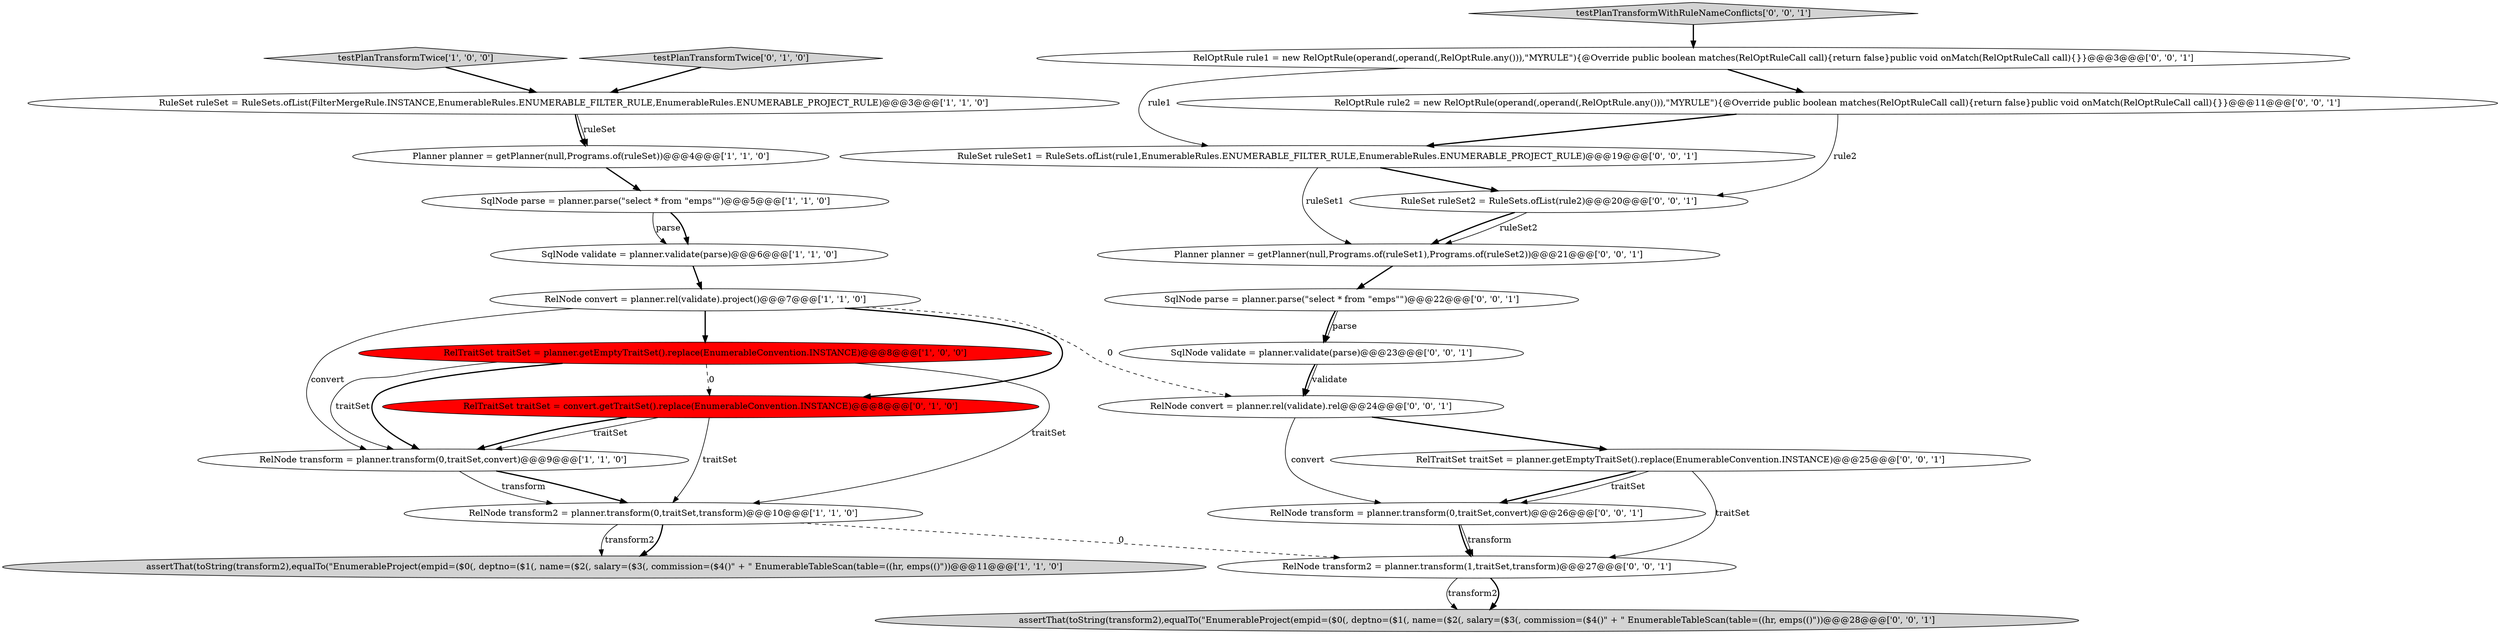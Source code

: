 digraph {
7 [style = filled, label = "RelNode convert = planner.rel(validate).project()@@@7@@@['1', '1', '0']", fillcolor = white, shape = ellipse image = "AAA0AAABBB1BBB"];
12 [style = filled, label = "SqlNode validate = planner.validate(parse)@@@23@@@['0', '0', '1']", fillcolor = white, shape = ellipse image = "AAA0AAABBB3BBB"];
22 [style = filled, label = "RuleSet ruleSet1 = RuleSets.ofList(rule1,EnumerableRules.ENUMERABLE_FILTER_RULE,EnumerableRules.ENUMERABLE_PROJECT_RULE)@@@19@@@['0', '0', '1']", fillcolor = white, shape = ellipse image = "AAA0AAABBB3BBB"];
20 [style = filled, label = "RelNode transform = planner.transform(0,traitSet,convert)@@@26@@@['0', '0', '1']", fillcolor = white, shape = ellipse image = "AAA0AAABBB3BBB"];
4 [style = filled, label = "assertThat(toString(transform2),equalTo(\"EnumerableProject(empid=($0(, deptno=($1(, name=($2(, salary=($3(, commission=($4()\" + \" EnumerableTableScan(table=((hr, emps(()\"))@@@11@@@['1', '1', '0']", fillcolor = lightgray, shape = ellipse image = "AAA0AAABBB1BBB"];
0 [style = filled, label = "RelNode transform2 = planner.transform(0,traitSet,transform)@@@10@@@['1', '1', '0']", fillcolor = white, shape = ellipse image = "AAA0AAABBB1BBB"];
3 [style = filled, label = "RelTraitSet traitSet = planner.getEmptyTraitSet().replace(EnumerableConvention.INSTANCE)@@@8@@@['1', '0', '0']", fillcolor = red, shape = ellipse image = "AAA1AAABBB1BBB"];
6 [style = filled, label = "testPlanTransformTwice['1', '0', '0']", fillcolor = lightgray, shape = diamond image = "AAA0AAABBB1BBB"];
16 [style = filled, label = "RuleSet ruleSet2 = RuleSets.ofList(rule2)@@@20@@@['0', '0', '1']", fillcolor = white, shape = ellipse image = "AAA0AAABBB3BBB"];
23 [style = filled, label = "Planner planner = getPlanner(null,Programs.of(ruleSet1),Programs.of(ruleSet2))@@@21@@@['0', '0', '1']", fillcolor = white, shape = ellipse image = "AAA0AAABBB3BBB"];
24 [style = filled, label = "SqlNode parse = planner.parse(\"select * from \"emps\"\")@@@22@@@['0', '0', '1']", fillcolor = white, shape = ellipse image = "AAA0AAABBB3BBB"];
11 [style = filled, label = "testPlanTransformTwice['0', '1', '0']", fillcolor = lightgray, shape = diamond image = "AAA0AAABBB2BBB"];
21 [style = filled, label = "testPlanTransformWithRuleNameConflicts['0', '0', '1']", fillcolor = lightgray, shape = diamond image = "AAA0AAABBB3BBB"];
8 [style = filled, label = "RelNode transform = planner.transform(0,traitSet,convert)@@@9@@@['1', '1', '0']", fillcolor = white, shape = ellipse image = "AAA0AAABBB1BBB"];
18 [style = filled, label = "assertThat(toString(transform2),equalTo(\"EnumerableProject(empid=($0(, deptno=($1(, name=($2(, salary=($3(, commission=($4()\" + \" EnumerableTableScan(table=((hr, emps(()\"))@@@28@@@['0', '0', '1']", fillcolor = lightgray, shape = ellipse image = "AAA0AAABBB3BBB"];
17 [style = filled, label = "RelNode convert = planner.rel(validate).rel@@@24@@@['0', '0', '1']", fillcolor = white, shape = ellipse image = "AAA0AAABBB3BBB"];
15 [style = filled, label = "RelOptRule rule2 = new RelOptRule(operand(,operand(,RelOptRule.any())),\"MYRULE\"){@Override public boolean matches(RelOptRuleCall call){return false}public void onMatch(RelOptRuleCall call){}}@@@11@@@['0', '0', '1']", fillcolor = white, shape = ellipse image = "AAA0AAABBB3BBB"];
10 [style = filled, label = "RelTraitSet traitSet = convert.getTraitSet().replace(EnumerableConvention.INSTANCE)@@@8@@@['0', '1', '0']", fillcolor = red, shape = ellipse image = "AAA1AAABBB2BBB"];
13 [style = filled, label = "RelNode transform2 = planner.transform(1,traitSet,transform)@@@27@@@['0', '0', '1']", fillcolor = white, shape = ellipse image = "AAA0AAABBB3BBB"];
5 [style = filled, label = "SqlNode parse = planner.parse(\"select * from \"emps\"\")@@@5@@@['1', '1', '0']", fillcolor = white, shape = ellipse image = "AAA0AAABBB1BBB"];
9 [style = filled, label = "Planner planner = getPlanner(null,Programs.of(ruleSet))@@@4@@@['1', '1', '0']", fillcolor = white, shape = ellipse image = "AAA0AAABBB1BBB"];
14 [style = filled, label = "RelOptRule rule1 = new RelOptRule(operand(,operand(,RelOptRule.any())),\"MYRULE\"){@Override public boolean matches(RelOptRuleCall call){return false}public void onMatch(RelOptRuleCall call){}}@@@3@@@['0', '0', '1']", fillcolor = white, shape = ellipse image = "AAA0AAABBB3BBB"];
19 [style = filled, label = "RelTraitSet traitSet = planner.getEmptyTraitSet().replace(EnumerableConvention.INSTANCE)@@@25@@@['0', '0', '1']", fillcolor = white, shape = ellipse image = "AAA0AAABBB3BBB"];
1 [style = filled, label = "RuleSet ruleSet = RuleSets.ofList(FilterMergeRule.INSTANCE,EnumerableRules.ENUMERABLE_FILTER_RULE,EnumerableRules.ENUMERABLE_PROJECT_RULE)@@@3@@@['1', '1', '0']", fillcolor = white, shape = ellipse image = "AAA0AAABBB1BBB"];
2 [style = filled, label = "SqlNode validate = planner.validate(parse)@@@6@@@['1', '1', '0']", fillcolor = white, shape = ellipse image = "AAA0AAABBB1BBB"];
13->18 [style = solid, label="transform2"];
24->12 [style = bold, label=""];
20->13 [style = bold, label=""];
19->13 [style = solid, label="traitSet"];
22->23 [style = solid, label="ruleSet1"];
7->10 [style = bold, label=""];
11->1 [style = bold, label=""];
22->16 [style = bold, label=""];
7->17 [style = dashed, label="0"];
19->20 [style = bold, label=""];
15->16 [style = solid, label="rule2"];
5->2 [style = solid, label="parse"];
12->17 [style = bold, label=""];
12->17 [style = solid, label="validate"];
16->23 [style = bold, label=""];
10->8 [style = solid, label="traitSet"];
20->13 [style = solid, label="transform"];
17->19 [style = bold, label=""];
7->3 [style = bold, label=""];
1->9 [style = bold, label=""];
15->22 [style = bold, label=""];
7->8 [style = solid, label="convert"];
8->0 [style = bold, label=""];
17->20 [style = solid, label="convert"];
6->1 [style = bold, label=""];
5->2 [style = bold, label=""];
23->24 [style = bold, label=""];
8->0 [style = solid, label="transform"];
10->0 [style = solid, label="traitSet"];
10->8 [style = bold, label=""];
0->4 [style = solid, label="transform2"];
16->23 [style = solid, label="ruleSet2"];
0->4 [style = bold, label=""];
3->0 [style = solid, label="traitSet"];
3->8 [style = bold, label=""];
19->20 [style = solid, label="traitSet"];
0->13 [style = dashed, label="0"];
9->5 [style = bold, label=""];
14->15 [style = bold, label=""];
3->10 [style = dashed, label="0"];
3->8 [style = solid, label="traitSet"];
1->9 [style = solid, label="ruleSet"];
14->22 [style = solid, label="rule1"];
2->7 [style = bold, label=""];
13->18 [style = bold, label=""];
21->14 [style = bold, label=""];
24->12 [style = solid, label="parse"];
}
